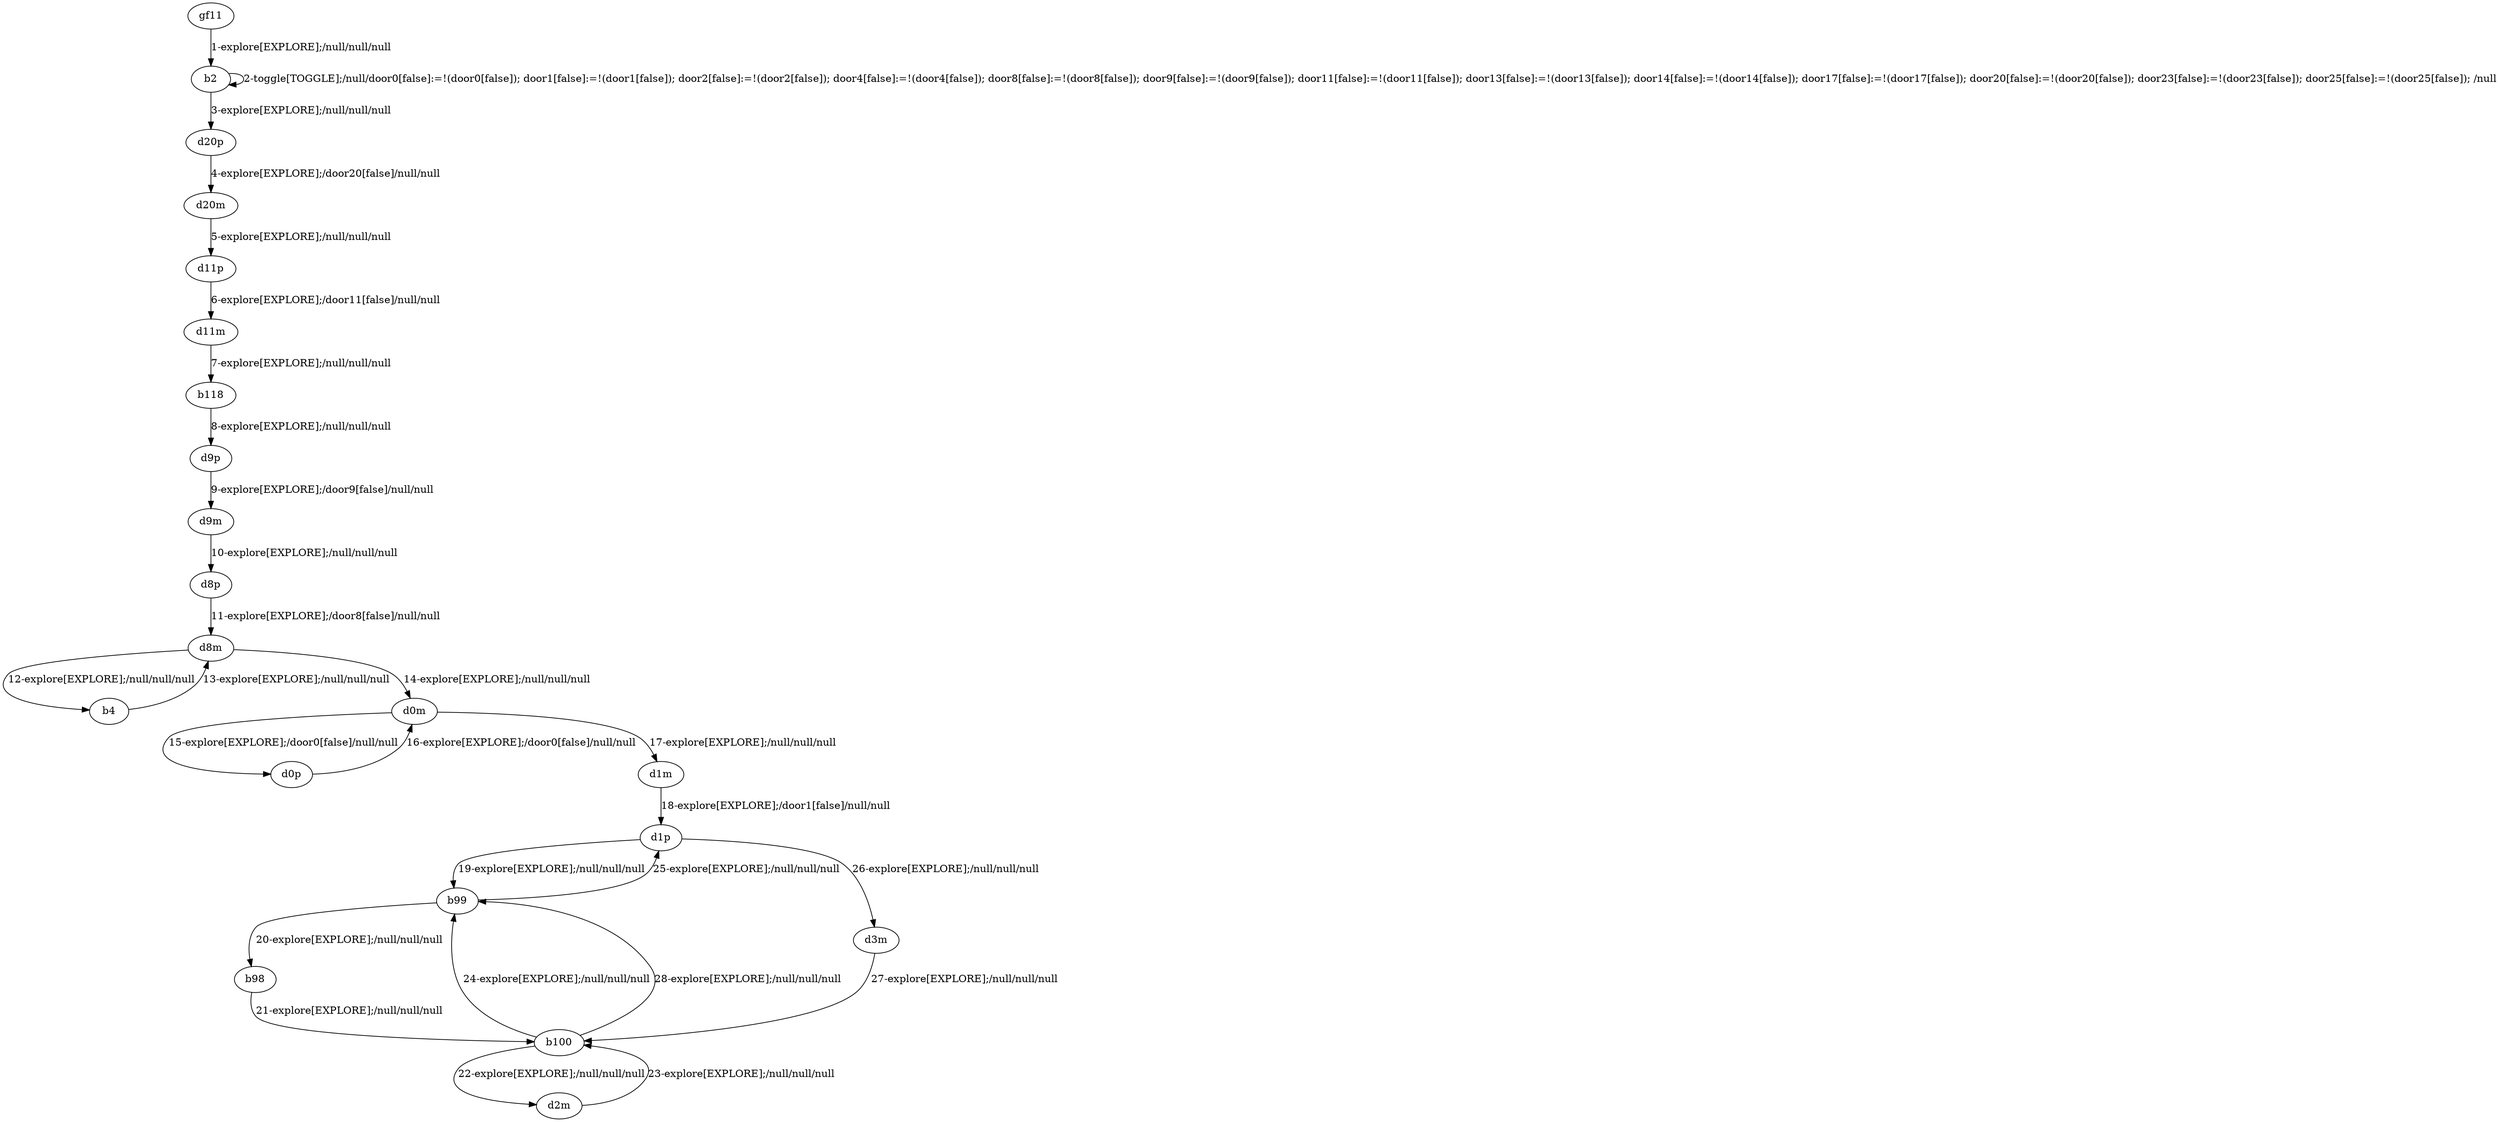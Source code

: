 # Total number of goals covered by this test: 1
# d3m --> b100

digraph g {
"gf11" -> "b2" [label = "1-explore[EXPLORE];/null/null/null"];
"b2" -> "b2" [label = "2-toggle[TOGGLE];/null/door0[false]:=!(door0[false]); door1[false]:=!(door1[false]); door2[false]:=!(door2[false]); door4[false]:=!(door4[false]); door8[false]:=!(door8[false]); door9[false]:=!(door9[false]); door11[false]:=!(door11[false]); door13[false]:=!(door13[false]); door14[false]:=!(door14[false]); door17[false]:=!(door17[false]); door20[false]:=!(door20[false]); door23[false]:=!(door23[false]); door25[false]:=!(door25[false]); /null"];
"b2" -> "d20p" [label = "3-explore[EXPLORE];/null/null/null"];
"d20p" -> "d20m" [label = "4-explore[EXPLORE];/door20[false]/null/null"];
"d20m" -> "d11p" [label = "5-explore[EXPLORE];/null/null/null"];
"d11p" -> "d11m" [label = "6-explore[EXPLORE];/door11[false]/null/null"];
"d11m" -> "b118" [label = "7-explore[EXPLORE];/null/null/null"];
"b118" -> "d9p" [label = "8-explore[EXPLORE];/null/null/null"];
"d9p" -> "d9m" [label = "9-explore[EXPLORE];/door9[false]/null/null"];
"d9m" -> "d8p" [label = "10-explore[EXPLORE];/null/null/null"];
"d8p" -> "d8m" [label = "11-explore[EXPLORE];/door8[false]/null/null"];
"d8m" -> "b4" [label = "12-explore[EXPLORE];/null/null/null"];
"b4" -> "d8m" [label = "13-explore[EXPLORE];/null/null/null"];
"d8m" -> "d0m" [label = "14-explore[EXPLORE];/null/null/null"];
"d0m" -> "d0p" [label = "15-explore[EXPLORE];/door0[false]/null/null"];
"d0p" -> "d0m" [label = "16-explore[EXPLORE];/door0[false]/null/null"];
"d0m" -> "d1m" [label = "17-explore[EXPLORE];/null/null/null"];
"d1m" -> "d1p" [label = "18-explore[EXPLORE];/door1[false]/null/null"];
"d1p" -> "b99" [label = "19-explore[EXPLORE];/null/null/null"];
"b99" -> "b98" [label = "20-explore[EXPLORE];/null/null/null"];
"b98" -> "b100" [label = "21-explore[EXPLORE];/null/null/null"];
"b100" -> "d2m" [label = "22-explore[EXPLORE];/null/null/null"];
"d2m" -> "b100" [label = "23-explore[EXPLORE];/null/null/null"];
"b100" -> "b99" [label = "24-explore[EXPLORE];/null/null/null"];
"b99" -> "d1p" [label = "25-explore[EXPLORE];/null/null/null"];
"d1p" -> "d3m" [label = "26-explore[EXPLORE];/null/null/null"];
"d3m" -> "b100" [label = "27-explore[EXPLORE];/null/null/null"];
"b100" -> "b99" [label = "28-explore[EXPLORE];/null/null/null"];
}